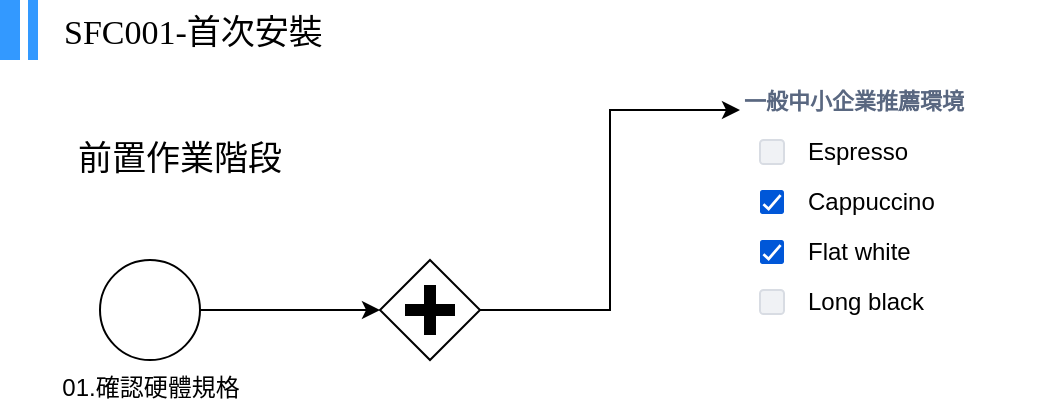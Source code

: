 <mxfile version="12.5.5" type="github">
  <diagram id="WJbkcrBmJmuA8XXHKe5_" name="第1頁">
    <mxGraphModel dx="1824" dy="3322" grid="1" gridSize="10" guides="1" tooltips="1" connect="1" arrows="1" fold="1" page="1" pageScale="1" pageWidth="827" pageHeight="1169" math="0" shadow="0" extFonts="Noto Sans^https://fonts.googleapis.com/css?family=Noto+Sans|Noto Sans CJK^https://fonts.googleapis.com/css?family=Noto+Sans+CJK|Noto Sans TC^https://fonts.googleapis.com/css?family=Noto+Sans+TC">
      <root>
        <mxCell id="0"/>
        <mxCell id="1" parent="0"/>
        <mxCell id="vaWpKMgg9GfqvfIClh7l-70" style="edgeStyle=orthogonalEdgeStyle;rounded=0;orthogonalLoop=1;jettySize=auto;html=1;fontFamily=Noto Sans TC;fontSize=17;" edge="1" parent="1" source="vaWpKMgg9GfqvfIClh7l-1" target="vaWpKMgg9GfqvfIClh7l-69">
          <mxGeometry relative="1" as="geometry"/>
        </mxCell>
        <mxCell id="vaWpKMgg9GfqvfIClh7l-1" value="01.確認硬體規格" style="shape=mxgraph.bpmn.shape;html=1;verticalLabelPosition=bottom;labelBackgroundColor=#ffffff;verticalAlign=top;align=center;perimeter=ellipsePerimeter;outlineConnect=0;outline=standard;symbol=general;" vertex="1" parent="1">
          <mxGeometry x="60" y="-2200" width="50" height="50" as="geometry"/>
        </mxCell>
        <mxCell id="vaWpKMgg9GfqvfIClh7l-48" value="SFC001-首次安裝" style="text;html=1;fontFamily=Noto Sans TC;fontSize=17;" vertex="1" parent="1">
          <mxGeometry x="40" y="-2330" width="145" height="30" as="geometry"/>
        </mxCell>
        <mxCell id="vaWpKMgg9GfqvfIClh7l-52" value="" style="group;fillColor=#ffffff;" vertex="1" connectable="0" parent="1">
          <mxGeometry x="10" y="-2330" width="19" height="30" as="geometry"/>
        </mxCell>
        <mxCell id="vaWpKMgg9GfqvfIClh7l-49" value="" style="rounded=0;whiteSpace=wrap;html=1;shadow=0;glass=0;comic=0;strokeColor=none;fontFamily=Noto Sans TC;fontSize=17;align=left;fillColor=#3399FF;" vertex="1" parent="vaWpKMgg9GfqvfIClh7l-52">
          <mxGeometry width="10" height="30" as="geometry"/>
        </mxCell>
        <mxCell id="vaWpKMgg9GfqvfIClh7l-51" value="" style="rounded=0;whiteSpace=wrap;html=1;shadow=0;glass=0;comic=0;strokeColor=none;fontFamily=Noto Sans TC;fontSize=17;align=left;fillColor=#3399FF;" vertex="1" parent="vaWpKMgg9GfqvfIClh7l-52">
          <mxGeometry x="14" width="5" height="30" as="geometry"/>
        </mxCell>
        <mxCell id="vaWpKMgg9GfqvfIClh7l-75" style="edgeStyle=orthogonalEdgeStyle;rounded=0;orthogonalLoop=1;jettySize=auto;html=1;entryX=0;entryY=0.75;entryDx=0;entryDy=0;fontFamily=Noto Sans TC;fontSize=17;" edge="1" parent="1" source="vaWpKMgg9GfqvfIClh7l-69" target="vaWpKMgg9GfqvfIClh7l-58">
          <mxGeometry relative="1" as="geometry"/>
        </mxCell>
        <mxCell id="vaWpKMgg9GfqvfIClh7l-69" value="" style="shape=mxgraph.bpmn.shape;html=1;verticalLabelPosition=bottom;labelBackgroundColor=#ffffff;verticalAlign=top;align=center;perimeter=rhombusPerimeter;background=gateway;outlineConnect=0;outline=none;symbol=parallelGw;rounded=1;shadow=0;glass=0;comic=0;strokeColor=#000000;strokeWidth=1;fillColor=none;fontFamily=Noto Sans TC;fontSize=17;" vertex="1" parent="1">
          <mxGeometry x="200" y="-2200" width="50" height="50" as="geometry"/>
        </mxCell>
        <mxCell id="vaWpKMgg9GfqvfIClh7l-73" value="前置作業階段" style="text;html=1;strokeColor=none;fillColor=none;align=center;verticalAlign=middle;whiteSpace=wrap;rounded=0;shadow=0;glass=0;comic=0;fontFamily=Noto Sans TC;fontSize=17;" vertex="1" parent="1">
          <mxGeometry x="40" y="-2260" width="120" height="20" as="geometry"/>
        </mxCell>
        <mxCell id="vaWpKMgg9GfqvfIClh7l-58" value="一般中小企業推薦環境" style="fillColor=none;strokeColor=none;fontSize=11;fontStyle=1;align=left;fontColor=#596780;rounded=1;shadow=0;glass=0;comic=0;" vertex="1" parent="1">
          <mxGeometry x="380" y="-2290" width="150" height="20" as="geometry"/>
        </mxCell>
        <mxCell id="vaWpKMgg9GfqvfIClh7l-59" value="Espresso" style="rounded=1;fillColor=#F0F2F5;strokeColor=#D8DCE3;fontColor=#000000;align=left;verticalAlign=middle;fontStyle=0;fontSize=12;labelPosition=right;verticalLabelPosition=middle;spacingLeft=10;html=1;shadow=0;dashed=0;glass=0;comic=0;" vertex="1" parent="1">
          <mxGeometry x="390" y="-2260" width="12" height="12" as="geometry"/>
        </mxCell>
        <mxCell id="vaWpKMgg9GfqvfIClh7l-60" value="Cappuccino" style="html=1;shadow=0;dashed=0;shape=mxgraph.atlassian.checkbox_2;fillColor=#0057D8;strokeColor=none;fontColor=#000000;align=left;verticalAlign=middle;fontStyle=0;fontSize=12;labelPosition=right;verticalLabelPosition=middle;spacingLeft=10;rounded=1;glass=0;comic=0;" vertex="1" parent="1">
          <mxGeometry x="390" y="-2235" width="12" height="12" as="geometry"/>
        </mxCell>
        <mxCell id="vaWpKMgg9GfqvfIClh7l-61" value="Flat white" style="html=1;shadow=0;dashed=0;shape=mxgraph.atlassian.checkbox_2;fillColor=#0057D8;strokeColor=none;fontColor=#000000;align=left;verticalAlign=middle;fontStyle=0;fontSize=12;labelPosition=right;verticalLabelPosition=middle;spacingLeft=10;rounded=1;glass=0;comic=0;" vertex="1" parent="1">
          <mxGeometry x="390" y="-2210" width="12" height="12" as="geometry"/>
        </mxCell>
        <mxCell id="vaWpKMgg9GfqvfIClh7l-62" value="Long black" style="rounded=1;fillColor=#F0F2F5;strokeColor=#D8DCE3;fontColor=#000000;align=left;verticalAlign=middle;fontStyle=0;fontSize=12;labelPosition=right;verticalLabelPosition=middle;spacingLeft=10;html=1;shadow=0;dashed=0;glass=0;comic=0;" vertex="1" parent="1">
          <mxGeometry x="390" y="-2185" width="12" height="12" as="geometry"/>
        </mxCell>
      </root>
    </mxGraphModel>
  </diagram>
</mxfile>
